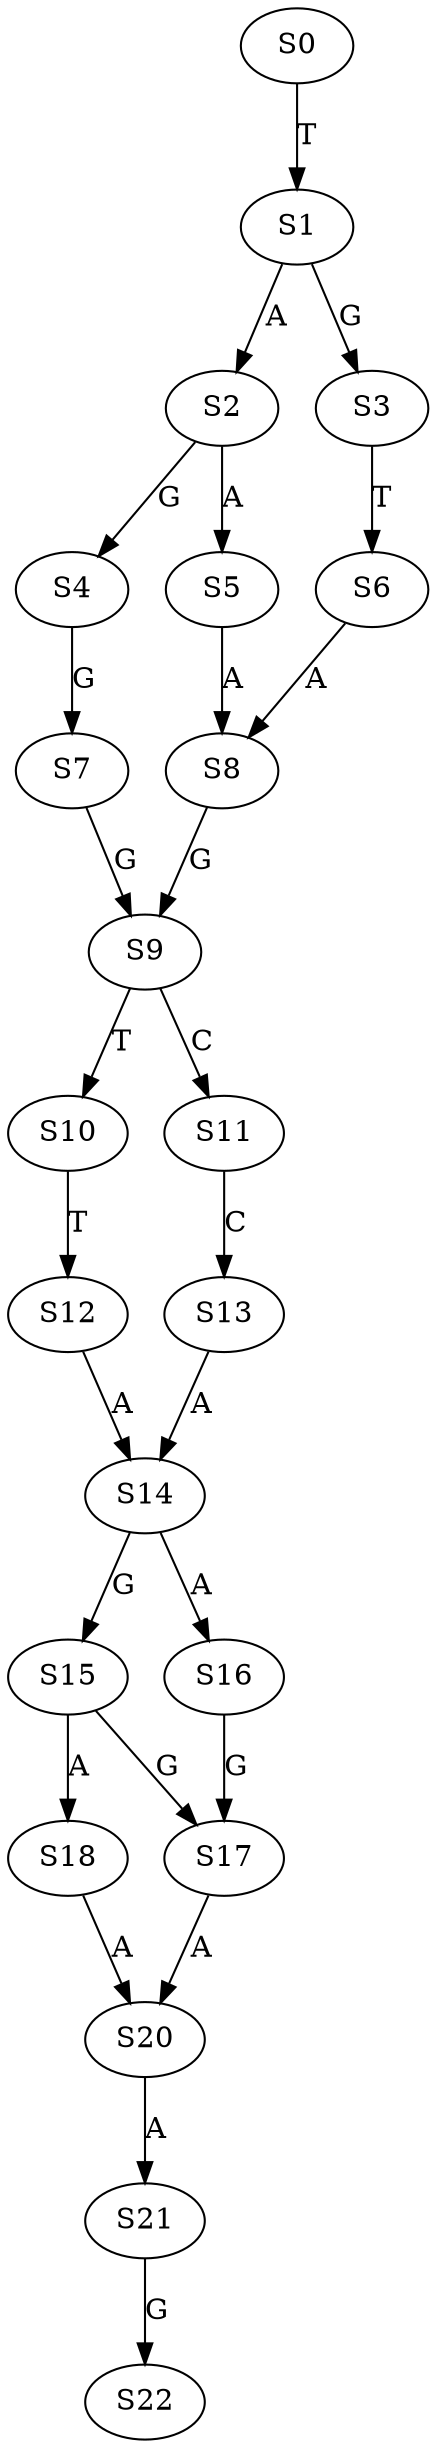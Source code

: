 strict digraph  {
	S0 -> S1 [ label = T ];
	S1 -> S2 [ label = A ];
	S1 -> S3 [ label = G ];
	S2 -> S4 [ label = G ];
	S2 -> S5 [ label = A ];
	S3 -> S6 [ label = T ];
	S4 -> S7 [ label = G ];
	S5 -> S8 [ label = A ];
	S6 -> S8 [ label = A ];
	S7 -> S9 [ label = G ];
	S8 -> S9 [ label = G ];
	S9 -> S10 [ label = T ];
	S9 -> S11 [ label = C ];
	S10 -> S12 [ label = T ];
	S11 -> S13 [ label = C ];
	S12 -> S14 [ label = A ];
	S13 -> S14 [ label = A ];
	S14 -> S15 [ label = G ];
	S14 -> S16 [ label = A ];
	S15 -> S17 [ label = G ];
	S15 -> S18 [ label = A ];
	S16 -> S17 [ label = G ];
	S17 -> S20 [ label = A ];
	S18 -> S20 [ label = A ];
	S20 -> S21 [ label = A ];
	S21 -> S22 [ label = G ];
}
